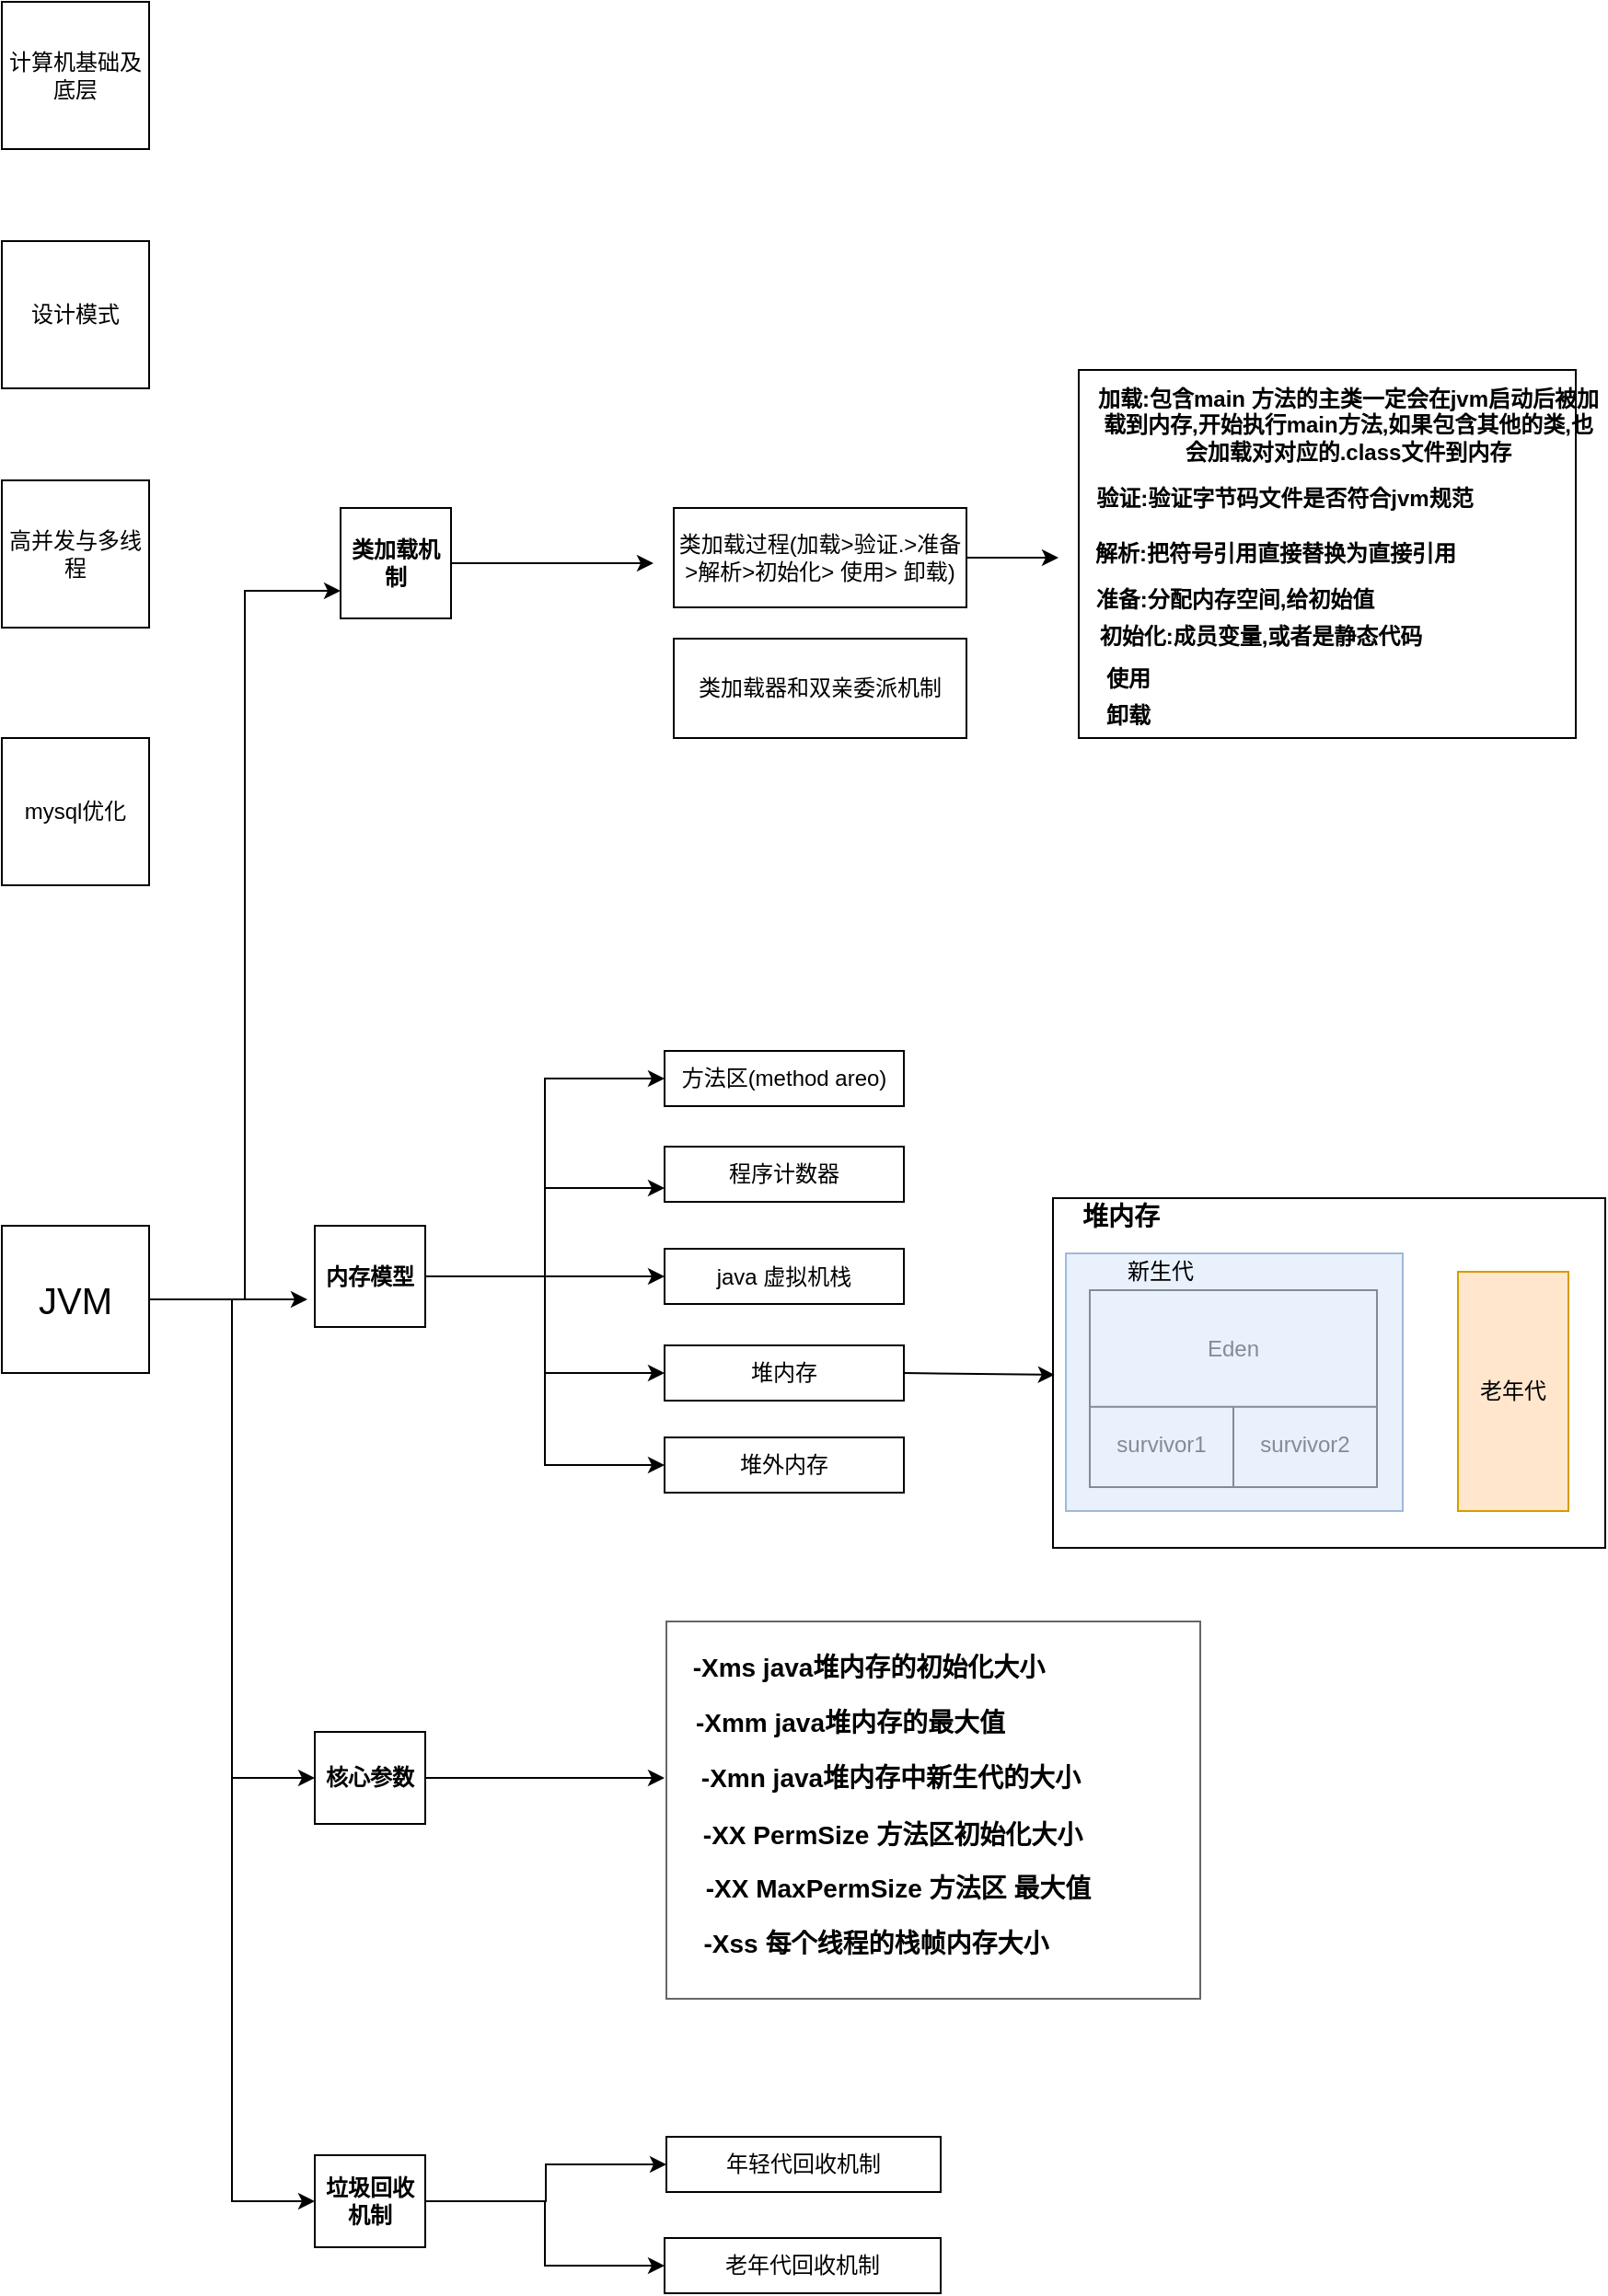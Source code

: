 <mxfile version="14.2.9" type="github">
  <diagram id="z3GyR7A54I9U31B_GoPv" name="Page-1">
    <mxGraphModel dx="942" dy="624" grid="1" gridSize="10" guides="1" tooltips="1" connect="1" arrows="1" fold="1" page="1" pageScale="1" pageWidth="827" pageHeight="1169" math="0" shadow="0">
      <root>
        <mxCell id="0" />
        <mxCell id="1" parent="0" />
        <mxCell id="F7ufn9WYuUFmv6JX8Vxq-1" value="计算机基础及底层" style="whiteSpace=wrap;html=1;aspect=fixed;" parent="1" vertex="1">
          <mxGeometry x="170" y="60" width="80" height="80" as="geometry" />
        </mxCell>
        <mxCell id="F7ufn9WYuUFmv6JX8Vxq-2" value="设计模式" style="whiteSpace=wrap;html=1;aspect=fixed;" parent="1" vertex="1">
          <mxGeometry x="170" y="190" width="80" height="80" as="geometry" />
        </mxCell>
        <mxCell id="F7ufn9WYuUFmv6JX8Vxq-3" value="高并发与多线程" style="whiteSpace=wrap;html=1;aspect=fixed;" parent="1" vertex="1">
          <mxGeometry x="170" y="320" width="80" height="80" as="geometry" />
        </mxCell>
        <mxCell id="F7ufn9WYuUFmv6JX8Vxq-4" value="mysql优化" style="whiteSpace=wrap;html=1;aspect=fixed;" parent="1" vertex="1">
          <mxGeometry x="170" y="460" width="80" height="80" as="geometry" />
        </mxCell>
        <mxCell id="in1QYTWhq0JFoHGU_2zg-88" style="edgeStyle=orthogonalEdgeStyle;rounded=0;orthogonalLoop=1;jettySize=auto;html=1;entryX=0;entryY=0.75;entryDx=0;entryDy=0;fontSize=14;" parent="1" source="0BP6MFCRVOub9Gm3sT_m-1" target="in1QYTWhq0JFoHGU_2zg-9" edge="1">
          <mxGeometry relative="1" as="geometry" />
        </mxCell>
        <mxCell id="in1QYTWhq0JFoHGU_2zg-89" style="edgeStyle=orthogonalEdgeStyle;rounded=0;orthogonalLoop=1;jettySize=auto;html=1;fontSize=14;" parent="1" edge="1">
          <mxGeometry relative="1" as="geometry">
            <mxPoint x="336" y="765" as="targetPoint" />
            <mxPoint x="256" y="765" as="sourcePoint" />
          </mxGeometry>
        </mxCell>
        <mxCell id="in1QYTWhq0JFoHGU_2zg-90" style="edgeStyle=orthogonalEdgeStyle;rounded=0;orthogonalLoop=1;jettySize=auto;html=1;exitX=1;exitY=0.5;exitDx=0;exitDy=0;entryX=0;entryY=0.5;entryDx=0;entryDy=0;fontSize=14;" parent="1" source="0BP6MFCRVOub9Gm3sT_m-1" target="in1QYTWhq0JFoHGU_2zg-2" edge="1">
          <mxGeometry relative="1" as="geometry" />
        </mxCell>
        <mxCell id="in1QYTWhq0JFoHGU_2zg-111" style="edgeStyle=orthogonalEdgeStyle;rounded=0;orthogonalLoop=1;jettySize=auto;html=1;entryX=0;entryY=0.5;entryDx=0;entryDy=0;fontSize=14;" parent="1" source="0BP6MFCRVOub9Gm3sT_m-1" target="in1QYTWhq0JFoHGU_2zg-3" edge="1">
          <mxGeometry relative="1" as="geometry" />
        </mxCell>
        <mxCell id="0BP6MFCRVOub9Gm3sT_m-1" value="&lt;font style=&quot;font-size: 20px&quot;&gt;JVM&lt;/font&gt;" style="whiteSpace=wrap;html=1;aspect=fixed;" parent="1" vertex="1">
          <mxGeometry x="170" y="725" width="80" height="80" as="geometry" />
        </mxCell>
        <mxCell id="in1QYTWhq0JFoHGU_2zg-91" style="edgeStyle=orthogonalEdgeStyle;rounded=0;orthogonalLoop=1;jettySize=auto;html=1;entryX=0;entryY=0.5;entryDx=0;entryDy=0;fontSize=14;" parent="1" source="in1QYTWhq0JFoHGU_2zg-1" target="in1QYTWhq0JFoHGU_2zg-87" edge="1">
          <mxGeometry relative="1" as="geometry" />
        </mxCell>
        <mxCell id="in1QYTWhq0JFoHGU_2zg-92" style="edgeStyle=orthogonalEdgeStyle;rounded=0;orthogonalLoop=1;jettySize=auto;html=1;entryX=0;entryY=0.75;entryDx=0;entryDy=0;fontSize=14;" parent="1" source="in1QYTWhq0JFoHGU_2zg-1" target="in1QYTWhq0JFoHGU_2zg-11" edge="1">
          <mxGeometry relative="1" as="geometry" />
        </mxCell>
        <mxCell id="in1QYTWhq0JFoHGU_2zg-94" style="edgeStyle=none;rounded=0;orthogonalLoop=1;jettySize=auto;html=1;exitX=1;exitY=0.5;exitDx=0;exitDy=0;entryX=0;entryY=0.5;entryDx=0;entryDy=0;fontSize=14;" parent="1" source="in1QYTWhq0JFoHGU_2zg-1" target="in1QYTWhq0JFoHGU_2zg-8" edge="1">
          <mxGeometry relative="1" as="geometry" />
        </mxCell>
        <mxCell id="in1QYTWhq0JFoHGU_2zg-95" style="edgeStyle=orthogonalEdgeStyle;rounded=0;orthogonalLoop=1;jettySize=auto;html=1;entryX=0;entryY=0.5;entryDx=0;entryDy=0;fontSize=14;" parent="1" source="in1QYTWhq0JFoHGU_2zg-1" target="in1QYTWhq0JFoHGU_2zg-7" edge="1">
          <mxGeometry relative="1" as="geometry" />
        </mxCell>
        <mxCell id="in1QYTWhq0JFoHGU_2zg-96" style="edgeStyle=orthogonalEdgeStyle;rounded=0;orthogonalLoop=1;jettySize=auto;html=1;entryX=0;entryY=0.5;entryDx=0;entryDy=0;fontSize=14;" parent="1" source="in1QYTWhq0JFoHGU_2zg-1" target="in1QYTWhq0JFoHGU_2zg-10" edge="1">
          <mxGeometry relative="1" as="geometry" />
        </mxCell>
        <mxCell id="in1QYTWhq0JFoHGU_2zg-1" value="&lt;b&gt;内存模型&lt;/b&gt;" style="rounded=0;whiteSpace=wrap;html=1;" parent="1" vertex="1">
          <mxGeometry x="340" y="725" width="60" height="55" as="geometry" />
        </mxCell>
        <mxCell id="in1QYTWhq0JFoHGU_2zg-109" style="edgeStyle=none;rounded=0;orthogonalLoop=1;jettySize=auto;html=1;fontSize=14;" parent="1" source="in1QYTWhq0JFoHGU_2zg-2" edge="1">
          <mxGeometry relative="1" as="geometry">
            <mxPoint x="530" y="1025" as="targetPoint" />
          </mxGeometry>
        </mxCell>
        <mxCell id="in1QYTWhq0JFoHGU_2zg-2" value="&lt;b&gt;核心参数&lt;/b&gt;" style="rounded=0;whiteSpace=wrap;html=1;" parent="1" vertex="1">
          <mxGeometry x="340" y="1000" width="60" height="50" as="geometry" />
        </mxCell>
        <mxCell id="in1QYTWhq0JFoHGU_2zg-113" style="edgeStyle=orthogonalEdgeStyle;rounded=0;orthogonalLoop=1;jettySize=auto;html=1;exitX=1;exitY=0.5;exitDx=0;exitDy=0;entryX=0;entryY=0.5;entryDx=0;entryDy=0;fontSize=14;" parent="1" source="in1QYTWhq0JFoHGU_2zg-3" target="in1QYTWhq0JFoHGU_2zg-4" edge="1">
          <mxGeometry relative="1" as="geometry" />
        </mxCell>
        <mxCell id="in1QYTWhq0JFoHGU_2zg-114" style="edgeStyle=orthogonalEdgeStyle;rounded=0;orthogonalLoop=1;jettySize=auto;html=1;entryX=0;entryY=0.5;entryDx=0;entryDy=0;fontSize=14;" parent="1" source="in1QYTWhq0JFoHGU_2zg-3" target="in1QYTWhq0JFoHGU_2zg-5" edge="1">
          <mxGeometry relative="1" as="geometry" />
        </mxCell>
        <mxCell id="in1QYTWhq0JFoHGU_2zg-3" value="&lt;b&gt;垃圾回收机制&lt;/b&gt;" style="rounded=0;whiteSpace=wrap;html=1;" parent="1" vertex="1">
          <mxGeometry x="340" y="1230" width="60" height="50" as="geometry" />
        </mxCell>
        <mxCell id="in1QYTWhq0JFoHGU_2zg-4" value="年轻代回收机制" style="rounded=0;whiteSpace=wrap;html=1;" parent="1" vertex="1">
          <mxGeometry x="531" y="1220" width="149" height="30" as="geometry" />
        </mxCell>
        <mxCell id="in1QYTWhq0JFoHGU_2zg-5" value="老年代回收机制" style="rounded=0;whiteSpace=wrap;html=1;" parent="1" vertex="1">
          <mxGeometry x="530" y="1275" width="150" height="30" as="geometry" />
        </mxCell>
        <mxCell id="in1QYTWhq0JFoHGU_2zg-110" style="edgeStyle=none;rounded=0;orthogonalLoop=1;jettySize=auto;html=1;exitX=1;exitY=0.5;exitDx=0;exitDy=0;entryX=0.003;entryY=0.505;entryDx=0;entryDy=0;entryPerimeter=0;fontSize=14;" parent="1" source="in1QYTWhq0JFoHGU_2zg-7" target="in1QYTWhq0JFoHGU_2zg-81" edge="1">
          <mxGeometry relative="1" as="geometry" />
        </mxCell>
        <mxCell id="in1QYTWhq0JFoHGU_2zg-7" value="堆内存" style="rounded=0;whiteSpace=wrap;html=1;" parent="1" vertex="1">
          <mxGeometry x="530" y="790" width="130" height="30" as="geometry" />
        </mxCell>
        <mxCell id="in1QYTWhq0JFoHGU_2zg-8" value="java 虚拟机栈" style="rounded=0;whiteSpace=wrap;html=1;" parent="1" vertex="1">
          <mxGeometry x="530" y="737.5" width="130" height="30" as="geometry" />
        </mxCell>
        <mxCell id="WIEAwptK6OVoQAMgSk5o-18" style="edgeStyle=orthogonalEdgeStyle;rounded=0;orthogonalLoop=1;jettySize=auto;html=1;" edge="1" parent="1" source="in1QYTWhq0JFoHGU_2zg-9">
          <mxGeometry relative="1" as="geometry">
            <mxPoint x="524" y="365" as="targetPoint" />
          </mxGeometry>
        </mxCell>
        <mxCell id="in1QYTWhq0JFoHGU_2zg-9" value="&lt;b&gt;类加载机制&lt;/b&gt;" style="rounded=0;whiteSpace=wrap;html=1;" parent="1" vertex="1">
          <mxGeometry x="354" y="335" width="60" height="60" as="geometry" />
        </mxCell>
        <mxCell id="in1QYTWhq0JFoHGU_2zg-10" value="堆外内存" style="rounded=0;whiteSpace=wrap;html=1;" parent="1" vertex="1">
          <mxGeometry x="530" y="840" width="130" height="30" as="geometry" />
        </mxCell>
        <mxCell id="in1QYTWhq0JFoHGU_2zg-11" value="程序计数器" style="rounded=0;whiteSpace=wrap;html=1;" parent="1" vertex="1">
          <mxGeometry x="530" y="682" width="130" height="30" as="geometry" />
        </mxCell>
        <mxCell id="in1QYTWhq0JFoHGU_2zg-87" value="方法区(method areo)" style="rounded=0;whiteSpace=wrap;html=1;" parent="1" vertex="1">
          <mxGeometry x="530" y="630" width="130" height="30" as="geometry" />
        </mxCell>
        <mxCell id="in1QYTWhq0JFoHGU_2zg-63" value="" style="shape=table;html=1;whiteSpace=wrap;startSize=0;container=1;collapsible=0;childLayout=tableLayout;" parent="1" vertex="1">
          <mxGeometry x="761" y="821.42" width="156" height="45.58" as="geometry" />
        </mxCell>
        <mxCell id="in1QYTWhq0JFoHGU_2zg-64" value="" style="shape=partialRectangle;html=1;whiteSpace=wrap;collapsible=0;dropTarget=0;pointerEvents=0;fillColor=none;top=0;left=0;bottom=0;right=0;points=[[0,0.5],[1,0.5]];portConstraint=eastwest;" parent="in1QYTWhq0JFoHGU_2zg-63" vertex="1">
          <mxGeometry width="156" height="46" as="geometry" />
        </mxCell>
        <mxCell id="in1QYTWhq0JFoHGU_2zg-65" value="survivor1" style="shape=partialRectangle;html=1;whiteSpace=wrap;connectable=0;overflow=hidden;fillColor=none;top=0;left=0;bottom=0;right=0;" parent="in1QYTWhq0JFoHGU_2zg-64" vertex="1">
          <mxGeometry width="78" height="46" as="geometry" />
        </mxCell>
        <mxCell id="in1QYTWhq0JFoHGU_2zg-66" value="survivor2" style="shape=partialRectangle;html=1;whiteSpace=wrap;connectable=0;overflow=hidden;fillColor=none;top=0;left=0;bottom=0;right=0;" parent="in1QYTWhq0JFoHGU_2zg-64" vertex="1">
          <mxGeometry x="78" width="78" height="46" as="geometry" />
        </mxCell>
        <mxCell id="in1QYTWhq0JFoHGU_2zg-67" value="" style="shape=table;html=1;whiteSpace=wrap;startSize=0;container=1;collapsible=0;childLayout=tableLayout;" parent="1" vertex="1">
          <mxGeometry x="761" y="760" width="156" height="63.42" as="geometry" />
        </mxCell>
        <mxCell id="in1QYTWhq0JFoHGU_2zg-68" value="" style="shape=partialRectangle;html=1;whiteSpace=wrap;collapsible=0;dropTarget=0;pointerEvents=0;fillColor=none;top=0;left=0;bottom=0;right=0;points=[[0,0.5],[1,0.5]];portConstraint=eastwest;" parent="in1QYTWhq0JFoHGU_2zg-67" vertex="1">
          <mxGeometry width="156" height="63" as="geometry" />
        </mxCell>
        <mxCell id="in1QYTWhq0JFoHGU_2zg-69" value="Eden" style="shape=partialRectangle;html=1;whiteSpace=wrap;connectable=0;overflow=hidden;fillColor=none;top=0;left=0;bottom=0;right=0;" parent="in1QYTWhq0JFoHGU_2zg-68" vertex="1">
          <mxGeometry width="156" height="63" as="geometry" />
        </mxCell>
        <mxCell id="in1QYTWhq0JFoHGU_2zg-77" value="" style="shape=table;html=1;whiteSpace=wrap;startSize=0;container=1;collapsible=0;childLayout=tableLayout;fillColor=#ffe6cc;strokeColor=#d79b00;" parent="1" vertex="1">
          <mxGeometry x="961" y="750" width="60" height="130" as="geometry" />
        </mxCell>
        <mxCell id="in1QYTWhq0JFoHGU_2zg-78" value="" style="shape=partialRectangle;html=1;whiteSpace=wrap;collapsible=0;dropTarget=0;pointerEvents=0;fillColor=none;top=0;left=0;bottom=0;right=0;points=[[0,0.5],[1,0.5]];portConstraint=eastwest;" parent="in1QYTWhq0JFoHGU_2zg-77" vertex="1">
          <mxGeometry width="60" height="130" as="geometry" />
        </mxCell>
        <mxCell id="in1QYTWhq0JFoHGU_2zg-79" value="老年代" style="shape=partialRectangle;html=1;whiteSpace=wrap;connectable=0;overflow=hidden;fillColor=none;top=0;left=0;bottom=0;right=0;" parent="in1QYTWhq0JFoHGU_2zg-78" vertex="1">
          <mxGeometry width="60" height="130" as="geometry" />
        </mxCell>
        <mxCell id="in1QYTWhq0JFoHGU_2zg-76" value="" style="verticalLabelPosition=bottom;verticalAlign=top;html=1;shape=mxgraph.basic.rect;fillColor2=none;strokeWidth=1;size=20;indent=5;fillColor=#dae8fc;strokeColor=#6c8ebf;opacity=60;" parent="1" vertex="1">
          <mxGeometry x="748" y="740" width="183" height="140" as="geometry" />
        </mxCell>
        <mxCell id="in1QYTWhq0JFoHGU_2zg-80" value="新生代" style="text;html=1;align=center;verticalAlign=middle;resizable=0;points=[];autosize=1;" parent="1" vertex="1">
          <mxGeometry x="774" y="740" width="50" height="20" as="geometry" />
        </mxCell>
        <mxCell id="in1QYTWhq0JFoHGU_2zg-81" value="" style="verticalLabelPosition=bottom;verticalAlign=top;html=1;shape=mxgraph.basic.rect;fillColor2=none;strokeWidth=1;size=20;indent=5;fillColor=none;" parent="1" vertex="1">
          <mxGeometry x="741" y="710" width="300" height="190" as="geometry" />
        </mxCell>
        <mxCell id="in1QYTWhq0JFoHGU_2zg-85" value="&lt;b&gt;堆内存&lt;/b&gt;" style="text;html=1;strokeColor=none;fillColor=none;align=center;verticalAlign=middle;whiteSpace=wrap;rounded=0;fontSize=14;opacity=60;" parent="1" vertex="1">
          <mxGeometry x="748" y="710" width="60" height="20" as="geometry" />
        </mxCell>
        <mxCell id="in1QYTWhq0JFoHGU_2zg-98" value="" style="verticalLabelPosition=bottom;verticalAlign=top;html=1;shape=mxgraph.basic.rect;fillColor2=none;strokeWidth=1;size=20;indent=5;fillColor=none;fontSize=14;opacity=60;align=left;" parent="1" vertex="1">
          <mxGeometry x="531" y="940" width="290" height="205" as="geometry" />
        </mxCell>
        <mxCell id="in1QYTWhq0JFoHGU_2zg-100" value="&lt;div style=&quot;text-align: left ; line-height: 1.75&quot;&gt;-Xms  java堆内存的初始化大小&lt;/div&gt;" style="text;html=1;strokeColor=none;fillColor=none;align=center;verticalAlign=middle;whiteSpace=wrap;rounded=0;fontSize=14;opacity=60;fontStyle=1" parent="1" vertex="1">
          <mxGeometry x="541" y="955" width="200" height="20" as="geometry" />
        </mxCell>
        <mxCell id="in1QYTWhq0JFoHGU_2zg-101" value="&lt;div style=&quot;text-align: left ; line-height: 1.75&quot;&gt;-Xmm java堆内存的最大值&lt;/div&gt;" style="text;html=1;strokeColor=none;fillColor=none;align=center;verticalAlign=middle;whiteSpace=wrap;rounded=0;fontSize=14;opacity=60;fontStyle=1" parent="1" vertex="1">
          <mxGeometry x="531" y="985" width="200" height="20" as="geometry" />
        </mxCell>
        <mxCell id="in1QYTWhq0JFoHGU_2zg-102" value="&lt;div style=&quot;text-align: left ; line-height: 1.75&quot;&gt;-Xmn java堆内存中新生代的大小&lt;/div&gt;" style="text;html=1;strokeColor=none;fillColor=none;align=center;verticalAlign=middle;whiteSpace=wrap;rounded=0;fontSize=14;opacity=60;fontStyle=1" parent="1" vertex="1">
          <mxGeometry x="538" y="1015" width="230" height="20" as="geometry" />
        </mxCell>
        <mxCell id="in1QYTWhq0JFoHGU_2zg-103" value="&lt;div style=&quot;text-align: left ; line-height: 1.75&quot;&gt;&lt;div style=&quot;line-height: 1.75&quot;&gt;-XX PermSize 方法区初始化大小&lt;/div&gt;&lt;/div&gt;" style="text;html=1;strokeColor=none;fillColor=none;align=center;verticalAlign=middle;whiteSpace=wrap;rounded=0;fontSize=14;opacity=60;fontStyle=1" parent="1" vertex="1">
          <mxGeometry x="539" y="1046" width="230" height="20" as="geometry" />
        </mxCell>
        <mxCell id="in1QYTWhq0JFoHGU_2zg-104" value="&lt;div style=&quot;text-align: left ; line-height: 1.75&quot;&gt;&lt;div style=&quot;line-height: 1.75&quot;&gt;-XX MaxPermSize 方法区 最大值&lt;/div&gt;&lt;/div&gt;" style="text;html=1;strokeColor=none;fillColor=none;align=center;verticalAlign=middle;whiteSpace=wrap;rounded=0;fontSize=14;opacity=60;fontStyle=1" parent="1" vertex="1">
          <mxGeometry x="542" y="1075" width="230" height="20" as="geometry" />
        </mxCell>
        <mxCell id="in1QYTWhq0JFoHGU_2zg-108" value="&lt;div style=&quot;text-align: left ; line-height: 1.75&quot;&gt;&lt;div style=&quot;line-height: 1.75&quot;&gt;&lt;div style=&quot;line-height: 1.75&quot;&gt;-Xss   每个线程的栈帧内存大小&lt;/div&gt;&lt;/div&gt;&lt;/div&gt;" style="text;html=1;strokeColor=none;fillColor=none;align=center;verticalAlign=middle;whiteSpace=wrap;rounded=0;fontSize=14;opacity=60;fontStyle=1" parent="1" vertex="1">
          <mxGeometry x="530" y="1105" width="230" height="20" as="geometry" />
        </mxCell>
        <mxCell id="WIEAwptK6OVoQAMgSk5o-23" style="edgeStyle=orthogonalEdgeStyle;rounded=0;orthogonalLoop=1;jettySize=auto;html=1;" edge="1" parent="1" source="WIEAwptK6OVoQAMgSk5o-2">
          <mxGeometry relative="1" as="geometry">
            <mxPoint x="744" y="362" as="targetPoint" />
          </mxGeometry>
        </mxCell>
        <mxCell id="WIEAwptK6OVoQAMgSk5o-2" value="类加载过程(加载&amp;gt;验证.&amp;gt;准备&amp;gt;解析&amp;gt;初始化&amp;gt; 使用&amp;gt; 卸载)" style="rounded=0;whiteSpace=wrap;html=1;" vertex="1" parent="1">
          <mxGeometry x="535" y="335" width="159" height="54" as="geometry" />
        </mxCell>
        <mxCell id="WIEAwptK6OVoQAMgSk5o-3" value="" style="rounded=0;whiteSpace=wrap;html=1;" vertex="1" parent="1">
          <mxGeometry x="755" y="260" width="270" height="200" as="geometry" />
        </mxCell>
        <mxCell id="WIEAwptK6OVoQAMgSk5o-5" value="加载:包含main 方法的主类一定会在jvm启动后被加载到内存,开始执行main方法,如果包含其他的类,也会加载对对应的.class文件到内存" style="text;html=1;strokeColor=none;fillColor=none;align=center;verticalAlign=middle;whiteSpace=wrap;rounded=0;fontStyle=1" vertex="1" parent="1">
          <mxGeometry x="762" y="280" width="279" height="20" as="geometry" />
        </mxCell>
        <mxCell id="WIEAwptK6OVoQAMgSk5o-6" value="验证:验证字节码文件是否符合jvm规范" style="text;html=1;strokeColor=none;fillColor=none;align=center;verticalAlign=middle;whiteSpace=wrap;rounded=0;fontStyle=1" vertex="1" parent="1">
          <mxGeometry x="731" y="320" width="272" height="20" as="geometry" />
        </mxCell>
        <mxCell id="WIEAwptK6OVoQAMgSk5o-7" value="准备:分配内存空间,给初始值" style="text;html=1;strokeColor=none;fillColor=none;align=center;verticalAlign=middle;whiteSpace=wrap;rounded=0;fontStyle=1" vertex="1" parent="1">
          <mxGeometry x="708.5" y="375" width="262" height="20" as="geometry" />
        </mxCell>
        <mxCell id="WIEAwptK6OVoQAMgSk5o-8" value="解析:把符号引用直接替换为直接引用" style="text;html=1;strokeColor=none;fillColor=none;align=center;verticalAlign=middle;whiteSpace=wrap;rounded=0;fontStyle=1" vertex="1" parent="1">
          <mxGeometry x="741" y="350" width="242" height="20" as="geometry" />
        </mxCell>
        <mxCell id="WIEAwptK6OVoQAMgSk5o-9" value="初始化:成员变量,或者是静态代码" style="text;html=1;strokeColor=none;fillColor=none;align=center;verticalAlign=middle;whiteSpace=wrap;rounded=0;fontStyle=1" vertex="1" parent="1">
          <mxGeometry x="748" y="395" width="212" height="20" as="geometry" />
        </mxCell>
        <mxCell id="WIEAwptK6OVoQAMgSk5o-11" value="卸载" style="text;html=1;strokeColor=none;fillColor=none;align=center;verticalAlign=middle;whiteSpace=wrap;rounded=0;fontStyle=1" vertex="1" parent="1">
          <mxGeometry x="762" y="438" width="40" height="20" as="geometry" />
        </mxCell>
        <mxCell id="WIEAwptK6OVoQAMgSk5o-17" value="使用" style="text;html=1;strokeColor=none;fillColor=none;align=center;verticalAlign=middle;whiteSpace=wrap;rounded=0;fontStyle=1" vertex="1" parent="1">
          <mxGeometry x="762" y="418" width="40" height="20" as="geometry" />
        </mxCell>
        <mxCell id="WIEAwptK6OVoQAMgSk5o-24" value="类加载器和双亲委派机制" style="rounded=0;whiteSpace=wrap;html=1;" vertex="1" parent="1">
          <mxGeometry x="535" y="406" width="159" height="54" as="geometry" />
        </mxCell>
      </root>
    </mxGraphModel>
  </diagram>
</mxfile>
